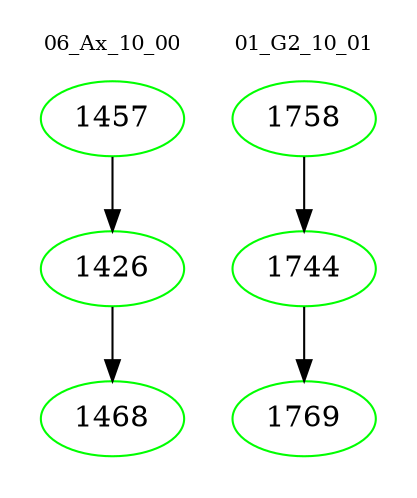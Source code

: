 digraph{
subgraph cluster_0 {
color = white
label = "06_Ax_10_00";
fontsize=10;
T0_1457 [label="1457", color="green"]
T0_1457 -> T0_1426 [color="black"]
T0_1426 [label="1426", color="green"]
T0_1426 -> T0_1468 [color="black"]
T0_1468 [label="1468", color="green"]
}
subgraph cluster_1 {
color = white
label = "01_G2_10_01";
fontsize=10;
T1_1758 [label="1758", color="green"]
T1_1758 -> T1_1744 [color="black"]
T1_1744 [label="1744", color="green"]
T1_1744 -> T1_1769 [color="black"]
T1_1769 [label="1769", color="green"]
}
}
